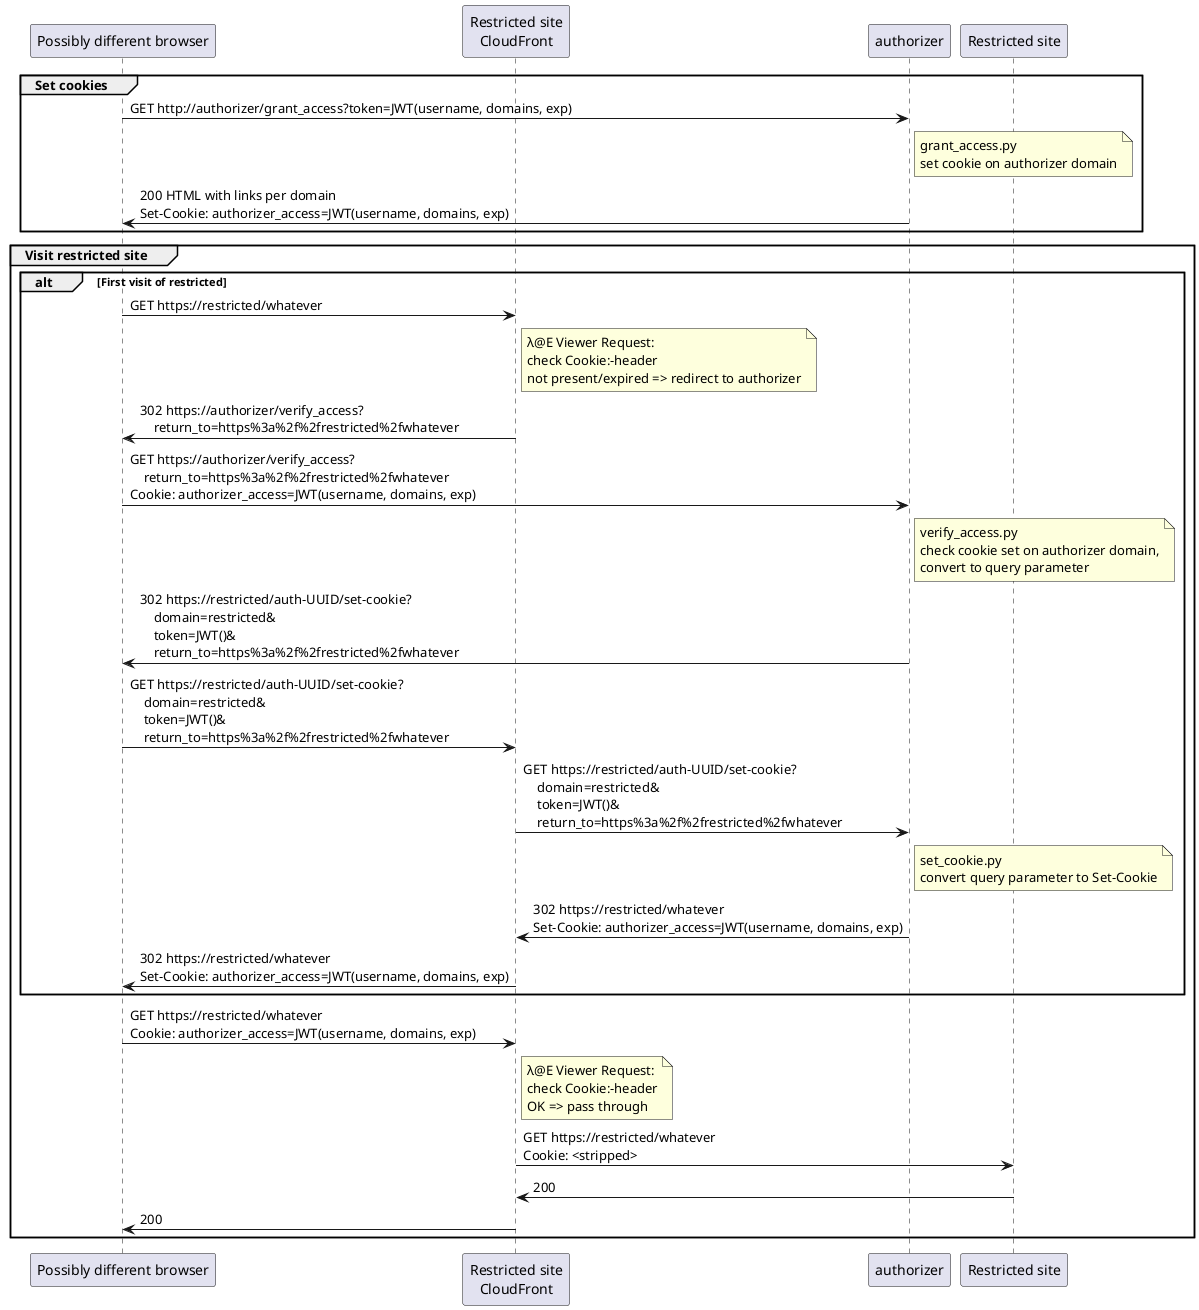 @startuml

participant "Possibly different browser" as browser
participant "Restricted site\nCloudFront" as stagcf
participant "authorizer" as auth
participant "Restricted site" as stagorigin

group Set cookies

browser -> auth: GET http://authorizer/grant_access?token=JWT(username, domains, exp)
note right of auth: grant_access.py\nset cookie on authorizer domain
browser <- auth: 200 HTML with links per domain\nSet-Cookie: authorizer_access=JWT(username, domains, exp)

end

group Visit restricted site

alt First visit of restricted
browser -> stagcf: GET https://restricted/whatever
note right of stagcf: λ@E Viewer Request:\ncheck Cookie:-header\nnot present/expired => redirect to authorizer
browser <- stagcf: 302 https://authorizer/verify_access?\n    return_to=https%3a%2f%2frestricted%2fwhatever

browser -> auth: GET https://authorizer/verify_access?\n    return_to=https%3a%2f%2frestricted%2fwhatever\nCookie: authorizer_access=JWT(username, domains, exp)
note right of auth: verify_access.py\ncheck cookie set on authorizer domain,\nconvert to query parameter
browser <- auth: 302 https://restricted/auth-UUID/set-cookie?\n    domain=restricted&\n    token=JWT()&\n    return_to=https%3a%2f%2frestricted%2fwhatever

browser -> stagcf: GET https://restricted/auth-UUID/set-cookie?\n    domain=restricted&\n    token=JWT()&\n    return_to=https%3a%2f%2frestricted%2fwhatever
stagcf -> auth: GET https://restricted/auth-UUID/set-cookie?\n    domain=restricted&\n    token=JWT()&\n    return_to=https%3a%2f%2frestricted%2fwhatever
note right of auth: set_cookie.py\nconvert query parameter to Set-Cookie
stagcf <- auth: 302 https://restricted/whatever\nSet-Cookie: authorizer_access=JWT(username, domains, exp)
browser <- stagcf: 302 https://restricted/whatever\nSet-Cookie: authorizer_access=JWT(username, domains, exp)
end

browser -> stagcf: GET https://restricted/whatever\nCookie: authorizer_access=JWT(username, domains, exp)
note right of stagcf: λ@E Viewer Request:\ncheck Cookie:-header\nOK => pass through
stagcf -> stagorigin:  GET https://restricted/whatever\nCookie: <stripped>
stagcf <- stagorigin: 200
browser <- stagcf: 200

end

@enduml
